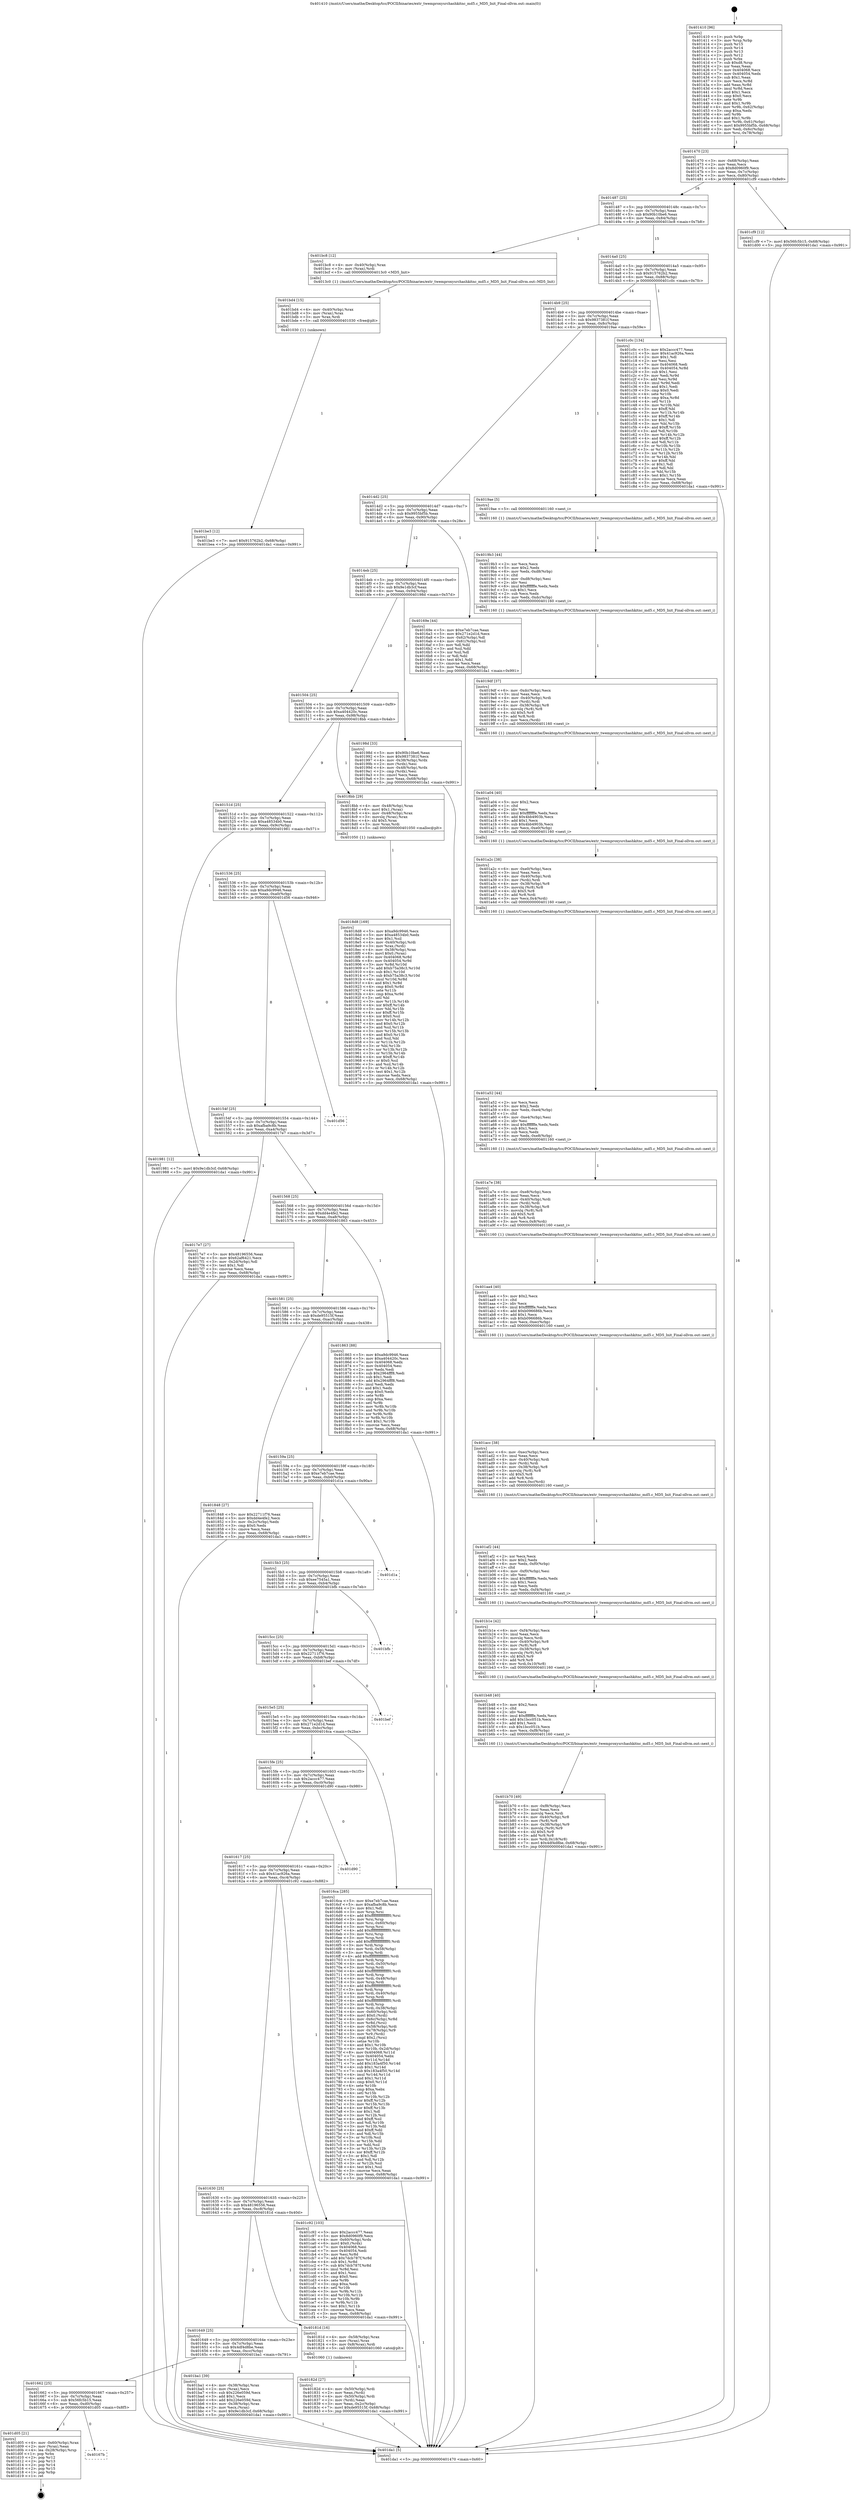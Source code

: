 digraph "0x401410" {
  label = "0x401410 (/mnt/c/Users/mathe/Desktop/tcc/POCII/binaries/extr_twemproxysrchashkitnc_md5.c_MD5_Init_Final-ollvm.out::main(0))"
  labelloc = "t"
  node[shape=record]

  Entry [label="",width=0.3,height=0.3,shape=circle,fillcolor=black,style=filled]
  "0x401470" [label="{
     0x401470 [23]\l
     | [instrs]\l
     &nbsp;&nbsp;0x401470 \<+3\>: mov -0x68(%rbp),%eax\l
     &nbsp;&nbsp;0x401473 \<+2\>: mov %eax,%ecx\l
     &nbsp;&nbsp;0x401475 \<+6\>: sub $0x8d0960f9,%ecx\l
     &nbsp;&nbsp;0x40147b \<+3\>: mov %eax,-0x7c(%rbp)\l
     &nbsp;&nbsp;0x40147e \<+3\>: mov %ecx,-0x80(%rbp)\l
     &nbsp;&nbsp;0x401481 \<+6\>: je 0000000000401cf9 \<main+0x8e9\>\l
  }"]
  "0x401cf9" [label="{
     0x401cf9 [12]\l
     | [instrs]\l
     &nbsp;&nbsp;0x401cf9 \<+7\>: movl $0x56fc5b15,-0x68(%rbp)\l
     &nbsp;&nbsp;0x401d00 \<+5\>: jmp 0000000000401da1 \<main+0x991\>\l
  }"]
  "0x401487" [label="{
     0x401487 [25]\l
     | [instrs]\l
     &nbsp;&nbsp;0x401487 \<+5\>: jmp 000000000040148c \<main+0x7c\>\l
     &nbsp;&nbsp;0x40148c \<+3\>: mov -0x7c(%rbp),%eax\l
     &nbsp;&nbsp;0x40148f \<+5\>: sub $0x90b10be6,%eax\l
     &nbsp;&nbsp;0x401494 \<+6\>: mov %eax,-0x84(%rbp)\l
     &nbsp;&nbsp;0x40149a \<+6\>: je 0000000000401bc8 \<main+0x7b8\>\l
  }"]
  Exit [label="",width=0.3,height=0.3,shape=circle,fillcolor=black,style=filled,peripheries=2]
  "0x401bc8" [label="{
     0x401bc8 [12]\l
     | [instrs]\l
     &nbsp;&nbsp;0x401bc8 \<+4\>: mov -0x40(%rbp),%rax\l
     &nbsp;&nbsp;0x401bcc \<+3\>: mov (%rax),%rdi\l
     &nbsp;&nbsp;0x401bcf \<+5\>: call 00000000004013c0 \<MD5_Init\>\l
     | [calls]\l
     &nbsp;&nbsp;0x4013c0 \{1\} (/mnt/c/Users/mathe/Desktop/tcc/POCII/binaries/extr_twemproxysrchashkitnc_md5.c_MD5_Init_Final-ollvm.out::MD5_Init)\l
  }"]
  "0x4014a0" [label="{
     0x4014a0 [25]\l
     | [instrs]\l
     &nbsp;&nbsp;0x4014a0 \<+5\>: jmp 00000000004014a5 \<main+0x95\>\l
     &nbsp;&nbsp;0x4014a5 \<+3\>: mov -0x7c(%rbp),%eax\l
     &nbsp;&nbsp;0x4014a8 \<+5\>: sub $0x915762b2,%eax\l
     &nbsp;&nbsp;0x4014ad \<+6\>: mov %eax,-0x88(%rbp)\l
     &nbsp;&nbsp;0x4014b3 \<+6\>: je 0000000000401c0c \<main+0x7fc\>\l
  }"]
  "0x40167b" [label="{
     0x40167b\l
  }", style=dashed]
  "0x401c0c" [label="{
     0x401c0c [134]\l
     | [instrs]\l
     &nbsp;&nbsp;0x401c0c \<+5\>: mov $0x2accc477,%eax\l
     &nbsp;&nbsp;0x401c11 \<+5\>: mov $0x41ac926a,%ecx\l
     &nbsp;&nbsp;0x401c16 \<+2\>: mov $0x1,%dl\l
     &nbsp;&nbsp;0x401c18 \<+2\>: xor %esi,%esi\l
     &nbsp;&nbsp;0x401c1a \<+7\>: mov 0x404068,%edi\l
     &nbsp;&nbsp;0x401c21 \<+8\>: mov 0x404054,%r8d\l
     &nbsp;&nbsp;0x401c29 \<+3\>: sub $0x1,%esi\l
     &nbsp;&nbsp;0x401c2c \<+3\>: mov %edi,%r9d\l
     &nbsp;&nbsp;0x401c2f \<+3\>: add %esi,%r9d\l
     &nbsp;&nbsp;0x401c32 \<+4\>: imul %r9d,%edi\l
     &nbsp;&nbsp;0x401c36 \<+3\>: and $0x1,%edi\l
     &nbsp;&nbsp;0x401c39 \<+3\>: cmp $0x0,%edi\l
     &nbsp;&nbsp;0x401c3c \<+4\>: sete %r10b\l
     &nbsp;&nbsp;0x401c40 \<+4\>: cmp $0xa,%r8d\l
     &nbsp;&nbsp;0x401c44 \<+4\>: setl %r11b\l
     &nbsp;&nbsp;0x401c48 \<+3\>: mov %r10b,%bl\l
     &nbsp;&nbsp;0x401c4b \<+3\>: xor $0xff,%bl\l
     &nbsp;&nbsp;0x401c4e \<+3\>: mov %r11b,%r14b\l
     &nbsp;&nbsp;0x401c51 \<+4\>: xor $0xff,%r14b\l
     &nbsp;&nbsp;0x401c55 \<+3\>: xor $0x1,%dl\l
     &nbsp;&nbsp;0x401c58 \<+3\>: mov %bl,%r15b\l
     &nbsp;&nbsp;0x401c5b \<+4\>: and $0xff,%r15b\l
     &nbsp;&nbsp;0x401c5f \<+3\>: and %dl,%r10b\l
     &nbsp;&nbsp;0x401c62 \<+3\>: mov %r14b,%r12b\l
     &nbsp;&nbsp;0x401c65 \<+4\>: and $0xff,%r12b\l
     &nbsp;&nbsp;0x401c69 \<+3\>: and %dl,%r11b\l
     &nbsp;&nbsp;0x401c6c \<+3\>: or %r10b,%r15b\l
     &nbsp;&nbsp;0x401c6f \<+3\>: or %r11b,%r12b\l
     &nbsp;&nbsp;0x401c72 \<+3\>: xor %r12b,%r15b\l
     &nbsp;&nbsp;0x401c75 \<+3\>: or %r14b,%bl\l
     &nbsp;&nbsp;0x401c78 \<+3\>: xor $0xff,%bl\l
     &nbsp;&nbsp;0x401c7b \<+3\>: or $0x1,%dl\l
     &nbsp;&nbsp;0x401c7e \<+2\>: and %dl,%bl\l
     &nbsp;&nbsp;0x401c80 \<+3\>: or %bl,%r15b\l
     &nbsp;&nbsp;0x401c83 \<+4\>: test $0x1,%r15b\l
     &nbsp;&nbsp;0x401c87 \<+3\>: cmovne %ecx,%eax\l
     &nbsp;&nbsp;0x401c8a \<+3\>: mov %eax,-0x68(%rbp)\l
     &nbsp;&nbsp;0x401c8d \<+5\>: jmp 0000000000401da1 \<main+0x991\>\l
  }"]
  "0x4014b9" [label="{
     0x4014b9 [25]\l
     | [instrs]\l
     &nbsp;&nbsp;0x4014b9 \<+5\>: jmp 00000000004014be \<main+0xae\>\l
     &nbsp;&nbsp;0x4014be \<+3\>: mov -0x7c(%rbp),%eax\l
     &nbsp;&nbsp;0x4014c1 \<+5\>: sub $0x9837381f,%eax\l
     &nbsp;&nbsp;0x4014c6 \<+6\>: mov %eax,-0x8c(%rbp)\l
     &nbsp;&nbsp;0x4014cc \<+6\>: je 00000000004019ae \<main+0x59e\>\l
  }"]
  "0x401d05" [label="{
     0x401d05 [21]\l
     | [instrs]\l
     &nbsp;&nbsp;0x401d05 \<+4\>: mov -0x60(%rbp),%rax\l
     &nbsp;&nbsp;0x401d09 \<+2\>: mov (%rax),%eax\l
     &nbsp;&nbsp;0x401d0b \<+4\>: lea -0x28(%rbp),%rsp\l
     &nbsp;&nbsp;0x401d0f \<+1\>: pop %rbx\l
     &nbsp;&nbsp;0x401d10 \<+2\>: pop %r12\l
     &nbsp;&nbsp;0x401d12 \<+2\>: pop %r13\l
     &nbsp;&nbsp;0x401d14 \<+2\>: pop %r14\l
     &nbsp;&nbsp;0x401d16 \<+2\>: pop %r15\l
     &nbsp;&nbsp;0x401d18 \<+1\>: pop %rbp\l
     &nbsp;&nbsp;0x401d19 \<+1\>: ret\l
  }"]
  "0x4019ae" [label="{
     0x4019ae [5]\l
     | [instrs]\l
     &nbsp;&nbsp;0x4019ae \<+5\>: call 0000000000401160 \<next_i\>\l
     | [calls]\l
     &nbsp;&nbsp;0x401160 \{1\} (/mnt/c/Users/mathe/Desktop/tcc/POCII/binaries/extr_twemproxysrchashkitnc_md5.c_MD5_Init_Final-ollvm.out::next_i)\l
  }"]
  "0x4014d2" [label="{
     0x4014d2 [25]\l
     | [instrs]\l
     &nbsp;&nbsp;0x4014d2 \<+5\>: jmp 00000000004014d7 \<main+0xc7\>\l
     &nbsp;&nbsp;0x4014d7 \<+3\>: mov -0x7c(%rbp),%eax\l
     &nbsp;&nbsp;0x4014da \<+5\>: sub $0x9955bf5b,%eax\l
     &nbsp;&nbsp;0x4014df \<+6\>: mov %eax,-0x90(%rbp)\l
     &nbsp;&nbsp;0x4014e5 \<+6\>: je 000000000040169e \<main+0x28e\>\l
  }"]
  "0x401be3" [label="{
     0x401be3 [12]\l
     | [instrs]\l
     &nbsp;&nbsp;0x401be3 \<+7\>: movl $0x915762b2,-0x68(%rbp)\l
     &nbsp;&nbsp;0x401bea \<+5\>: jmp 0000000000401da1 \<main+0x991\>\l
  }"]
  "0x40169e" [label="{
     0x40169e [44]\l
     | [instrs]\l
     &nbsp;&nbsp;0x40169e \<+5\>: mov $0xe7eb7cae,%eax\l
     &nbsp;&nbsp;0x4016a3 \<+5\>: mov $0x271e2d1d,%ecx\l
     &nbsp;&nbsp;0x4016a8 \<+3\>: mov -0x62(%rbp),%dl\l
     &nbsp;&nbsp;0x4016ab \<+4\>: mov -0x61(%rbp),%sil\l
     &nbsp;&nbsp;0x4016af \<+3\>: mov %dl,%dil\l
     &nbsp;&nbsp;0x4016b2 \<+3\>: and %sil,%dil\l
     &nbsp;&nbsp;0x4016b5 \<+3\>: xor %sil,%dl\l
     &nbsp;&nbsp;0x4016b8 \<+3\>: or %dl,%dil\l
     &nbsp;&nbsp;0x4016bb \<+4\>: test $0x1,%dil\l
     &nbsp;&nbsp;0x4016bf \<+3\>: cmovne %ecx,%eax\l
     &nbsp;&nbsp;0x4016c2 \<+3\>: mov %eax,-0x68(%rbp)\l
     &nbsp;&nbsp;0x4016c5 \<+5\>: jmp 0000000000401da1 \<main+0x991\>\l
  }"]
  "0x4014eb" [label="{
     0x4014eb [25]\l
     | [instrs]\l
     &nbsp;&nbsp;0x4014eb \<+5\>: jmp 00000000004014f0 \<main+0xe0\>\l
     &nbsp;&nbsp;0x4014f0 \<+3\>: mov -0x7c(%rbp),%eax\l
     &nbsp;&nbsp;0x4014f3 \<+5\>: sub $0x9e1db3cf,%eax\l
     &nbsp;&nbsp;0x4014f8 \<+6\>: mov %eax,-0x94(%rbp)\l
     &nbsp;&nbsp;0x4014fe \<+6\>: je 000000000040198d \<main+0x57d\>\l
  }"]
  "0x401da1" [label="{
     0x401da1 [5]\l
     | [instrs]\l
     &nbsp;&nbsp;0x401da1 \<+5\>: jmp 0000000000401470 \<main+0x60\>\l
  }"]
  "0x401410" [label="{
     0x401410 [96]\l
     | [instrs]\l
     &nbsp;&nbsp;0x401410 \<+1\>: push %rbp\l
     &nbsp;&nbsp;0x401411 \<+3\>: mov %rsp,%rbp\l
     &nbsp;&nbsp;0x401414 \<+2\>: push %r15\l
     &nbsp;&nbsp;0x401416 \<+2\>: push %r14\l
     &nbsp;&nbsp;0x401418 \<+2\>: push %r13\l
     &nbsp;&nbsp;0x40141a \<+2\>: push %r12\l
     &nbsp;&nbsp;0x40141c \<+1\>: push %rbx\l
     &nbsp;&nbsp;0x40141d \<+7\>: sub $0xd8,%rsp\l
     &nbsp;&nbsp;0x401424 \<+2\>: xor %eax,%eax\l
     &nbsp;&nbsp;0x401426 \<+7\>: mov 0x404068,%ecx\l
     &nbsp;&nbsp;0x40142d \<+7\>: mov 0x404054,%edx\l
     &nbsp;&nbsp;0x401434 \<+3\>: sub $0x1,%eax\l
     &nbsp;&nbsp;0x401437 \<+3\>: mov %ecx,%r8d\l
     &nbsp;&nbsp;0x40143a \<+3\>: add %eax,%r8d\l
     &nbsp;&nbsp;0x40143d \<+4\>: imul %r8d,%ecx\l
     &nbsp;&nbsp;0x401441 \<+3\>: and $0x1,%ecx\l
     &nbsp;&nbsp;0x401444 \<+3\>: cmp $0x0,%ecx\l
     &nbsp;&nbsp;0x401447 \<+4\>: sete %r9b\l
     &nbsp;&nbsp;0x40144b \<+4\>: and $0x1,%r9b\l
     &nbsp;&nbsp;0x40144f \<+4\>: mov %r9b,-0x62(%rbp)\l
     &nbsp;&nbsp;0x401453 \<+3\>: cmp $0xa,%edx\l
     &nbsp;&nbsp;0x401456 \<+4\>: setl %r9b\l
     &nbsp;&nbsp;0x40145a \<+4\>: and $0x1,%r9b\l
     &nbsp;&nbsp;0x40145e \<+4\>: mov %r9b,-0x61(%rbp)\l
     &nbsp;&nbsp;0x401462 \<+7\>: movl $0x9955bf5b,-0x68(%rbp)\l
     &nbsp;&nbsp;0x401469 \<+3\>: mov %edi,-0x6c(%rbp)\l
     &nbsp;&nbsp;0x40146c \<+4\>: mov %rsi,-0x78(%rbp)\l
  }"]
  "0x401bd4" [label="{
     0x401bd4 [15]\l
     | [instrs]\l
     &nbsp;&nbsp;0x401bd4 \<+4\>: mov -0x40(%rbp),%rax\l
     &nbsp;&nbsp;0x401bd8 \<+3\>: mov (%rax),%rax\l
     &nbsp;&nbsp;0x401bdb \<+3\>: mov %rax,%rdi\l
     &nbsp;&nbsp;0x401bde \<+5\>: call 0000000000401030 \<free@plt\>\l
     | [calls]\l
     &nbsp;&nbsp;0x401030 \{1\} (unknown)\l
  }"]
  "0x40198d" [label="{
     0x40198d [33]\l
     | [instrs]\l
     &nbsp;&nbsp;0x40198d \<+5\>: mov $0x90b10be6,%eax\l
     &nbsp;&nbsp;0x401992 \<+5\>: mov $0x9837381f,%ecx\l
     &nbsp;&nbsp;0x401997 \<+4\>: mov -0x38(%rbp),%rdx\l
     &nbsp;&nbsp;0x40199b \<+2\>: mov (%rdx),%esi\l
     &nbsp;&nbsp;0x40199d \<+4\>: mov -0x48(%rbp),%rdx\l
     &nbsp;&nbsp;0x4019a1 \<+2\>: cmp (%rdx),%esi\l
     &nbsp;&nbsp;0x4019a3 \<+3\>: cmovl %ecx,%eax\l
     &nbsp;&nbsp;0x4019a6 \<+3\>: mov %eax,-0x68(%rbp)\l
     &nbsp;&nbsp;0x4019a9 \<+5\>: jmp 0000000000401da1 \<main+0x991\>\l
  }"]
  "0x401504" [label="{
     0x401504 [25]\l
     | [instrs]\l
     &nbsp;&nbsp;0x401504 \<+5\>: jmp 0000000000401509 \<main+0xf9\>\l
     &nbsp;&nbsp;0x401509 \<+3\>: mov -0x7c(%rbp),%eax\l
     &nbsp;&nbsp;0x40150c \<+5\>: sub $0xa404420c,%eax\l
     &nbsp;&nbsp;0x401511 \<+6\>: mov %eax,-0x98(%rbp)\l
     &nbsp;&nbsp;0x401517 \<+6\>: je 00000000004018bb \<main+0x4ab\>\l
  }"]
  "0x401662" [label="{
     0x401662 [25]\l
     | [instrs]\l
     &nbsp;&nbsp;0x401662 \<+5\>: jmp 0000000000401667 \<main+0x257\>\l
     &nbsp;&nbsp;0x401667 \<+3\>: mov -0x7c(%rbp),%eax\l
     &nbsp;&nbsp;0x40166a \<+5\>: sub $0x56fc5b15,%eax\l
     &nbsp;&nbsp;0x40166f \<+6\>: mov %eax,-0xd0(%rbp)\l
     &nbsp;&nbsp;0x401675 \<+6\>: je 0000000000401d05 \<main+0x8f5\>\l
  }"]
  "0x4018bb" [label="{
     0x4018bb [29]\l
     | [instrs]\l
     &nbsp;&nbsp;0x4018bb \<+4\>: mov -0x48(%rbp),%rax\l
     &nbsp;&nbsp;0x4018bf \<+6\>: movl $0x1,(%rax)\l
     &nbsp;&nbsp;0x4018c5 \<+4\>: mov -0x48(%rbp),%rax\l
     &nbsp;&nbsp;0x4018c9 \<+3\>: movslq (%rax),%rax\l
     &nbsp;&nbsp;0x4018cc \<+4\>: shl $0x5,%rax\l
     &nbsp;&nbsp;0x4018d0 \<+3\>: mov %rax,%rdi\l
     &nbsp;&nbsp;0x4018d3 \<+5\>: call 0000000000401050 \<malloc@plt\>\l
     | [calls]\l
     &nbsp;&nbsp;0x401050 \{1\} (unknown)\l
  }"]
  "0x40151d" [label="{
     0x40151d [25]\l
     | [instrs]\l
     &nbsp;&nbsp;0x40151d \<+5\>: jmp 0000000000401522 \<main+0x112\>\l
     &nbsp;&nbsp;0x401522 \<+3\>: mov -0x7c(%rbp),%eax\l
     &nbsp;&nbsp;0x401525 \<+5\>: sub $0xa48534b0,%eax\l
     &nbsp;&nbsp;0x40152a \<+6\>: mov %eax,-0x9c(%rbp)\l
     &nbsp;&nbsp;0x401530 \<+6\>: je 0000000000401981 \<main+0x571\>\l
  }"]
  "0x401ba1" [label="{
     0x401ba1 [39]\l
     | [instrs]\l
     &nbsp;&nbsp;0x401ba1 \<+4\>: mov -0x38(%rbp),%rax\l
     &nbsp;&nbsp;0x401ba5 \<+2\>: mov (%rax),%ecx\l
     &nbsp;&nbsp;0x401ba7 \<+6\>: sub $0x226e059d,%ecx\l
     &nbsp;&nbsp;0x401bad \<+3\>: add $0x1,%ecx\l
     &nbsp;&nbsp;0x401bb0 \<+6\>: add $0x226e059d,%ecx\l
     &nbsp;&nbsp;0x401bb6 \<+4\>: mov -0x38(%rbp),%rax\l
     &nbsp;&nbsp;0x401bba \<+2\>: mov %ecx,(%rax)\l
     &nbsp;&nbsp;0x401bbc \<+7\>: movl $0x9e1db3cf,-0x68(%rbp)\l
     &nbsp;&nbsp;0x401bc3 \<+5\>: jmp 0000000000401da1 \<main+0x991\>\l
  }"]
  "0x401981" [label="{
     0x401981 [12]\l
     | [instrs]\l
     &nbsp;&nbsp;0x401981 \<+7\>: movl $0x9e1db3cf,-0x68(%rbp)\l
     &nbsp;&nbsp;0x401988 \<+5\>: jmp 0000000000401da1 \<main+0x991\>\l
  }"]
  "0x401536" [label="{
     0x401536 [25]\l
     | [instrs]\l
     &nbsp;&nbsp;0x401536 \<+5\>: jmp 000000000040153b \<main+0x12b\>\l
     &nbsp;&nbsp;0x40153b \<+3\>: mov -0x7c(%rbp),%eax\l
     &nbsp;&nbsp;0x40153e \<+5\>: sub $0xa9dc9946,%eax\l
     &nbsp;&nbsp;0x401543 \<+6\>: mov %eax,-0xa0(%rbp)\l
     &nbsp;&nbsp;0x401549 \<+6\>: je 0000000000401d56 \<main+0x946\>\l
  }"]
  "0x401b70" [label="{
     0x401b70 [49]\l
     | [instrs]\l
     &nbsp;&nbsp;0x401b70 \<+6\>: mov -0xf8(%rbp),%ecx\l
     &nbsp;&nbsp;0x401b76 \<+3\>: imul %eax,%ecx\l
     &nbsp;&nbsp;0x401b79 \<+3\>: movslq %ecx,%rdi\l
     &nbsp;&nbsp;0x401b7c \<+4\>: mov -0x40(%rbp),%r8\l
     &nbsp;&nbsp;0x401b80 \<+3\>: mov (%r8),%r8\l
     &nbsp;&nbsp;0x401b83 \<+4\>: mov -0x38(%rbp),%r9\l
     &nbsp;&nbsp;0x401b87 \<+3\>: movslq (%r9),%r9\l
     &nbsp;&nbsp;0x401b8a \<+4\>: shl $0x5,%r9\l
     &nbsp;&nbsp;0x401b8e \<+3\>: add %r9,%r8\l
     &nbsp;&nbsp;0x401b91 \<+4\>: mov %rdi,0x18(%r8)\l
     &nbsp;&nbsp;0x401b95 \<+7\>: movl $0x4df4d8be,-0x68(%rbp)\l
     &nbsp;&nbsp;0x401b9c \<+5\>: jmp 0000000000401da1 \<main+0x991\>\l
  }"]
  "0x401d56" [label="{
     0x401d56\l
  }", style=dashed]
  "0x40154f" [label="{
     0x40154f [25]\l
     | [instrs]\l
     &nbsp;&nbsp;0x40154f \<+5\>: jmp 0000000000401554 \<main+0x144\>\l
     &nbsp;&nbsp;0x401554 \<+3\>: mov -0x7c(%rbp),%eax\l
     &nbsp;&nbsp;0x401557 \<+5\>: sub $0xafba9c8b,%eax\l
     &nbsp;&nbsp;0x40155c \<+6\>: mov %eax,-0xa4(%rbp)\l
     &nbsp;&nbsp;0x401562 \<+6\>: je 00000000004017e7 \<main+0x3d7\>\l
  }"]
  "0x401b48" [label="{
     0x401b48 [40]\l
     | [instrs]\l
     &nbsp;&nbsp;0x401b48 \<+5\>: mov $0x2,%ecx\l
     &nbsp;&nbsp;0x401b4d \<+1\>: cltd\l
     &nbsp;&nbsp;0x401b4e \<+2\>: idiv %ecx\l
     &nbsp;&nbsp;0x401b50 \<+6\>: imul $0xfffffffe,%edx,%ecx\l
     &nbsp;&nbsp;0x401b56 \<+6\>: add $0x1bcc051b,%ecx\l
     &nbsp;&nbsp;0x401b5c \<+3\>: add $0x1,%ecx\l
     &nbsp;&nbsp;0x401b5f \<+6\>: sub $0x1bcc051b,%ecx\l
     &nbsp;&nbsp;0x401b65 \<+6\>: mov %ecx,-0xf8(%rbp)\l
     &nbsp;&nbsp;0x401b6b \<+5\>: call 0000000000401160 \<next_i\>\l
     | [calls]\l
     &nbsp;&nbsp;0x401160 \{1\} (/mnt/c/Users/mathe/Desktop/tcc/POCII/binaries/extr_twemproxysrchashkitnc_md5.c_MD5_Init_Final-ollvm.out::next_i)\l
  }"]
  "0x4017e7" [label="{
     0x4017e7 [27]\l
     | [instrs]\l
     &nbsp;&nbsp;0x4017e7 \<+5\>: mov $0x48196556,%eax\l
     &nbsp;&nbsp;0x4017ec \<+5\>: mov $0x62af6421,%ecx\l
     &nbsp;&nbsp;0x4017f1 \<+3\>: mov -0x2d(%rbp),%dl\l
     &nbsp;&nbsp;0x4017f4 \<+3\>: test $0x1,%dl\l
     &nbsp;&nbsp;0x4017f7 \<+3\>: cmovne %ecx,%eax\l
     &nbsp;&nbsp;0x4017fa \<+3\>: mov %eax,-0x68(%rbp)\l
     &nbsp;&nbsp;0x4017fd \<+5\>: jmp 0000000000401da1 \<main+0x991\>\l
  }"]
  "0x401568" [label="{
     0x401568 [25]\l
     | [instrs]\l
     &nbsp;&nbsp;0x401568 \<+5\>: jmp 000000000040156d \<main+0x15d\>\l
     &nbsp;&nbsp;0x40156d \<+3\>: mov -0x7c(%rbp),%eax\l
     &nbsp;&nbsp;0x401570 \<+5\>: sub $0xdd4e4fe2,%eax\l
     &nbsp;&nbsp;0x401575 \<+6\>: mov %eax,-0xa8(%rbp)\l
     &nbsp;&nbsp;0x40157b \<+6\>: je 0000000000401863 \<main+0x453\>\l
  }"]
  "0x401b1e" [label="{
     0x401b1e [42]\l
     | [instrs]\l
     &nbsp;&nbsp;0x401b1e \<+6\>: mov -0xf4(%rbp),%ecx\l
     &nbsp;&nbsp;0x401b24 \<+3\>: imul %eax,%ecx\l
     &nbsp;&nbsp;0x401b27 \<+3\>: movslq %ecx,%rdi\l
     &nbsp;&nbsp;0x401b2a \<+4\>: mov -0x40(%rbp),%r8\l
     &nbsp;&nbsp;0x401b2e \<+3\>: mov (%r8),%r8\l
     &nbsp;&nbsp;0x401b31 \<+4\>: mov -0x38(%rbp),%r9\l
     &nbsp;&nbsp;0x401b35 \<+3\>: movslq (%r9),%r9\l
     &nbsp;&nbsp;0x401b38 \<+4\>: shl $0x5,%r9\l
     &nbsp;&nbsp;0x401b3c \<+3\>: add %r9,%r8\l
     &nbsp;&nbsp;0x401b3f \<+4\>: mov %rdi,0x10(%r8)\l
     &nbsp;&nbsp;0x401b43 \<+5\>: call 0000000000401160 \<next_i\>\l
     | [calls]\l
     &nbsp;&nbsp;0x401160 \{1\} (/mnt/c/Users/mathe/Desktop/tcc/POCII/binaries/extr_twemproxysrchashkitnc_md5.c_MD5_Init_Final-ollvm.out::next_i)\l
  }"]
  "0x401863" [label="{
     0x401863 [88]\l
     | [instrs]\l
     &nbsp;&nbsp;0x401863 \<+5\>: mov $0xa9dc9946,%eax\l
     &nbsp;&nbsp;0x401868 \<+5\>: mov $0xa404420c,%ecx\l
     &nbsp;&nbsp;0x40186d \<+7\>: mov 0x404068,%edx\l
     &nbsp;&nbsp;0x401874 \<+7\>: mov 0x404054,%esi\l
     &nbsp;&nbsp;0x40187b \<+2\>: mov %edx,%edi\l
     &nbsp;&nbsp;0x40187d \<+6\>: sub $0x2964fff8,%edi\l
     &nbsp;&nbsp;0x401883 \<+3\>: sub $0x1,%edi\l
     &nbsp;&nbsp;0x401886 \<+6\>: add $0x2964fff8,%edi\l
     &nbsp;&nbsp;0x40188c \<+3\>: imul %edi,%edx\l
     &nbsp;&nbsp;0x40188f \<+3\>: and $0x1,%edx\l
     &nbsp;&nbsp;0x401892 \<+3\>: cmp $0x0,%edx\l
     &nbsp;&nbsp;0x401895 \<+4\>: sete %r8b\l
     &nbsp;&nbsp;0x401899 \<+3\>: cmp $0xa,%esi\l
     &nbsp;&nbsp;0x40189c \<+4\>: setl %r9b\l
     &nbsp;&nbsp;0x4018a0 \<+3\>: mov %r8b,%r10b\l
     &nbsp;&nbsp;0x4018a3 \<+3\>: and %r9b,%r10b\l
     &nbsp;&nbsp;0x4018a6 \<+3\>: xor %r9b,%r8b\l
     &nbsp;&nbsp;0x4018a9 \<+3\>: or %r8b,%r10b\l
     &nbsp;&nbsp;0x4018ac \<+4\>: test $0x1,%r10b\l
     &nbsp;&nbsp;0x4018b0 \<+3\>: cmovne %ecx,%eax\l
     &nbsp;&nbsp;0x4018b3 \<+3\>: mov %eax,-0x68(%rbp)\l
     &nbsp;&nbsp;0x4018b6 \<+5\>: jmp 0000000000401da1 \<main+0x991\>\l
  }"]
  "0x401581" [label="{
     0x401581 [25]\l
     | [instrs]\l
     &nbsp;&nbsp;0x401581 \<+5\>: jmp 0000000000401586 \<main+0x176\>\l
     &nbsp;&nbsp;0x401586 \<+3\>: mov -0x7c(%rbp),%eax\l
     &nbsp;&nbsp;0x401589 \<+5\>: sub $0xde95515f,%eax\l
     &nbsp;&nbsp;0x40158e \<+6\>: mov %eax,-0xac(%rbp)\l
     &nbsp;&nbsp;0x401594 \<+6\>: je 0000000000401848 \<main+0x438\>\l
  }"]
  "0x401af2" [label="{
     0x401af2 [44]\l
     | [instrs]\l
     &nbsp;&nbsp;0x401af2 \<+2\>: xor %ecx,%ecx\l
     &nbsp;&nbsp;0x401af4 \<+5\>: mov $0x2,%edx\l
     &nbsp;&nbsp;0x401af9 \<+6\>: mov %edx,-0xf0(%rbp)\l
     &nbsp;&nbsp;0x401aff \<+1\>: cltd\l
     &nbsp;&nbsp;0x401b00 \<+6\>: mov -0xf0(%rbp),%esi\l
     &nbsp;&nbsp;0x401b06 \<+2\>: idiv %esi\l
     &nbsp;&nbsp;0x401b08 \<+6\>: imul $0xfffffffe,%edx,%edx\l
     &nbsp;&nbsp;0x401b0e \<+3\>: sub $0x1,%ecx\l
     &nbsp;&nbsp;0x401b11 \<+2\>: sub %ecx,%edx\l
     &nbsp;&nbsp;0x401b13 \<+6\>: mov %edx,-0xf4(%rbp)\l
     &nbsp;&nbsp;0x401b19 \<+5\>: call 0000000000401160 \<next_i\>\l
     | [calls]\l
     &nbsp;&nbsp;0x401160 \{1\} (/mnt/c/Users/mathe/Desktop/tcc/POCII/binaries/extr_twemproxysrchashkitnc_md5.c_MD5_Init_Final-ollvm.out::next_i)\l
  }"]
  "0x401848" [label="{
     0x401848 [27]\l
     | [instrs]\l
     &nbsp;&nbsp;0x401848 \<+5\>: mov $0x22711f76,%eax\l
     &nbsp;&nbsp;0x40184d \<+5\>: mov $0xdd4e4fe2,%ecx\l
     &nbsp;&nbsp;0x401852 \<+3\>: mov -0x2c(%rbp),%edx\l
     &nbsp;&nbsp;0x401855 \<+3\>: cmp $0x0,%edx\l
     &nbsp;&nbsp;0x401858 \<+3\>: cmove %ecx,%eax\l
     &nbsp;&nbsp;0x40185b \<+3\>: mov %eax,-0x68(%rbp)\l
     &nbsp;&nbsp;0x40185e \<+5\>: jmp 0000000000401da1 \<main+0x991\>\l
  }"]
  "0x40159a" [label="{
     0x40159a [25]\l
     | [instrs]\l
     &nbsp;&nbsp;0x40159a \<+5\>: jmp 000000000040159f \<main+0x18f\>\l
     &nbsp;&nbsp;0x40159f \<+3\>: mov -0x7c(%rbp),%eax\l
     &nbsp;&nbsp;0x4015a2 \<+5\>: sub $0xe7eb7cae,%eax\l
     &nbsp;&nbsp;0x4015a7 \<+6\>: mov %eax,-0xb0(%rbp)\l
     &nbsp;&nbsp;0x4015ad \<+6\>: je 0000000000401d1a \<main+0x90a\>\l
  }"]
  "0x401acc" [label="{
     0x401acc [38]\l
     | [instrs]\l
     &nbsp;&nbsp;0x401acc \<+6\>: mov -0xec(%rbp),%ecx\l
     &nbsp;&nbsp;0x401ad2 \<+3\>: imul %eax,%ecx\l
     &nbsp;&nbsp;0x401ad5 \<+4\>: mov -0x40(%rbp),%rdi\l
     &nbsp;&nbsp;0x401ad9 \<+3\>: mov (%rdi),%rdi\l
     &nbsp;&nbsp;0x401adc \<+4\>: mov -0x38(%rbp),%r8\l
     &nbsp;&nbsp;0x401ae0 \<+3\>: movslq (%r8),%r8\l
     &nbsp;&nbsp;0x401ae3 \<+4\>: shl $0x5,%r8\l
     &nbsp;&nbsp;0x401ae7 \<+3\>: add %r8,%rdi\l
     &nbsp;&nbsp;0x401aea \<+3\>: mov %ecx,0xc(%rdi)\l
     &nbsp;&nbsp;0x401aed \<+5\>: call 0000000000401160 \<next_i\>\l
     | [calls]\l
     &nbsp;&nbsp;0x401160 \{1\} (/mnt/c/Users/mathe/Desktop/tcc/POCII/binaries/extr_twemproxysrchashkitnc_md5.c_MD5_Init_Final-ollvm.out::next_i)\l
  }"]
  "0x401d1a" [label="{
     0x401d1a\l
  }", style=dashed]
  "0x4015b3" [label="{
     0x4015b3 [25]\l
     | [instrs]\l
     &nbsp;&nbsp;0x4015b3 \<+5\>: jmp 00000000004015b8 \<main+0x1a8\>\l
     &nbsp;&nbsp;0x4015b8 \<+3\>: mov -0x7c(%rbp),%eax\l
     &nbsp;&nbsp;0x4015bb \<+5\>: sub $0xee7545a1,%eax\l
     &nbsp;&nbsp;0x4015c0 \<+6\>: mov %eax,-0xb4(%rbp)\l
     &nbsp;&nbsp;0x4015c6 \<+6\>: je 0000000000401bfb \<main+0x7eb\>\l
  }"]
  "0x401aa4" [label="{
     0x401aa4 [40]\l
     | [instrs]\l
     &nbsp;&nbsp;0x401aa4 \<+5\>: mov $0x2,%ecx\l
     &nbsp;&nbsp;0x401aa9 \<+1\>: cltd\l
     &nbsp;&nbsp;0x401aaa \<+2\>: idiv %ecx\l
     &nbsp;&nbsp;0x401aac \<+6\>: imul $0xfffffffe,%edx,%ecx\l
     &nbsp;&nbsp;0x401ab2 \<+6\>: add $0xb096686b,%ecx\l
     &nbsp;&nbsp;0x401ab8 \<+3\>: add $0x1,%ecx\l
     &nbsp;&nbsp;0x401abb \<+6\>: sub $0xb096686b,%ecx\l
     &nbsp;&nbsp;0x401ac1 \<+6\>: mov %ecx,-0xec(%rbp)\l
     &nbsp;&nbsp;0x401ac7 \<+5\>: call 0000000000401160 \<next_i\>\l
     | [calls]\l
     &nbsp;&nbsp;0x401160 \{1\} (/mnt/c/Users/mathe/Desktop/tcc/POCII/binaries/extr_twemproxysrchashkitnc_md5.c_MD5_Init_Final-ollvm.out::next_i)\l
  }"]
  "0x401bfb" [label="{
     0x401bfb\l
  }", style=dashed]
  "0x4015cc" [label="{
     0x4015cc [25]\l
     | [instrs]\l
     &nbsp;&nbsp;0x4015cc \<+5\>: jmp 00000000004015d1 \<main+0x1c1\>\l
     &nbsp;&nbsp;0x4015d1 \<+3\>: mov -0x7c(%rbp),%eax\l
     &nbsp;&nbsp;0x4015d4 \<+5\>: sub $0x22711f76,%eax\l
     &nbsp;&nbsp;0x4015d9 \<+6\>: mov %eax,-0xb8(%rbp)\l
     &nbsp;&nbsp;0x4015df \<+6\>: je 0000000000401bef \<main+0x7df\>\l
  }"]
  "0x401a7e" [label="{
     0x401a7e [38]\l
     | [instrs]\l
     &nbsp;&nbsp;0x401a7e \<+6\>: mov -0xe8(%rbp),%ecx\l
     &nbsp;&nbsp;0x401a84 \<+3\>: imul %eax,%ecx\l
     &nbsp;&nbsp;0x401a87 \<+4\>: mov -0x40(%rbp),%rdi\l
     &nbsp;&nbsp;0x401a8b \<+3\>: mov (%rdi),%rdi\l
     &nbsp;&nbsp;0x401a8e \<+4\>: mov -0x38(%rbp),%r8\l
     &nbsp;&nbsp;0x401a92 \<+3\>: movslq (%r8),%r8\l
     &nbsp;&nbsp;0x401a95 \<+4\>: shl $0x5,%r8\l
     &nbsp;&nbsp;0x401a99 \<+3\>: add %r8,%rdi\l
     &nbsp;&nbsp;0x401a9c \<+3\>: mov %ecx,0x8(%rdi)\l
     &nbsp;&nbsp;0x401a9f \<+5\>: call 0000000000401160 \<next_i\>\l
     | [calls]\l
     &nbsp;&nbsp;0x401160 \{1\} (/mnt/c/Users/mathe/Desktop/tcc/POCII/binaries/extr_twemproxysrchashkitnc_md5.c_MD5_Init_Final-ollvm.out::next_i)\l
  }"]
  "0x401bef" [label="{
     0x401bef\l
  }", style=dashed]
  "0x4015e5" [label="{
     0x4015e5 [25]\l
     | [instrs]\l
     &nbsp;&nbsp;0x4015e5 \<+5\>: jmp 00000000004015ea \<main+0x1da\>\l
     &nbsp;&nbsp;0x4015ea \<+3\>: mov -0x7c(%rbp),%eax\l
     &nbsp;&nbsp;0x4015ed \<+5\>: sub $0x271e2d1d,%eax\l
     &nbsp;&nbsp;0x4015f2 \<+6\>: mov %eax,-0xbc(%rbp)\l
     &nbsp;&nbsp;0x4015f8 \<+6\>: je 00000000004016ca \<main+0x2ba\>\l
  }"]
  "0x401a52" [label="{
     0x401a52 [44]\l
     | [instrs]\l
     &nbsp;&nbsp;0x401a52 \<+2\>: xor %ecx,%ecx\l
     &nbsp;&nbsp;0x401a54 \<+5\>: mov $0x2,%edx\l
     &nbsp;&nbsp;0x401a59 \<+6\>: mov %edx,-0xe4(%rbp)\l
     &nbsp;&nbsp;0x401a5f \<+1\>: cltd\l
     &nbsp;&nbsp;0x401a60 \<+6\>: mov -0xe4(%rbp),%esi\l
     &nbsp;&nbsp;0x401a66 \<+2\>: idiv %esi\l
     &nbsp;&nbsp;0x401a68 \<+6\>: imul $0xfffffffe,%edx,%edx\l
     &nbsp;&nbsp;0x401a6e \<+3\>: sub $0x1,%ecx\l
     &nbsp;&nbsp;0x401a71 \<+2\>: sub %ecx,%edx\l
     &nbsp;&nbsp;0x401a73 \<+6\>: mov %edx,-0xe8(%rbp)\l
     &nbsp;&nbsp;0x401a79 \<+5\>: call 0000000000401160 \<next_i\>\l
     | [calls]\l
     &nbsp;&nbsp;0x401160 \{1\} (/mnt/c/Users/mathe/Desktop/tcc/POCII/binaries/extr_twemproxysrchashkitnc_md5.c_MD5_Init_Final-ollvm.out::next_i)\l
  }"]
  "0x4016ca" [label="{
     0x4016ca [285]\l
     | [instrs]\l
     &nbsp;&nbsp;0x4016ca \<+5\>: mov $0xe7eb7cae,%eax\l
     &nbsp;&nbsp;0x4016cf \<+5\>: mov $0xafba9c8b,%ecx\l
     &nbsp;&nbsp;0x4016d4 \<+2\>: mov $0x1,%dl\l
     &nbsp;&nbsp;0x4016d6 \<+3\>: mov %rsp,%rsi\l
     &nbsp;&nbsp;0x4016d9 \<+4\>: add $0xfffffffffffffff0,%rsi\l
     &nbsp;&nbsp;0x4016dd \<+3\>: mov %rsi,%rsp\l
     &nbsp;&nbsp;0x4016e0 \<+4\>: mov %rsi,-0x60(%rbp)\l
     &nbsp;&nbsp;0x4016e4 \<+3\>: mov %rsp,%rsi\l
     &nbsp;&nbsp;0x4016e7 \<+4\>: add $0xfffffffffffffff0,%rsi\l
     &nbsp;&nbsp;0x4016eb \<+3\>: mov %rsi,%rsp\l
     &nbsp;&nbsp;0x4016ee \<+3\>: mov %rsp,%rdi\l
     &nbsp;&nbsp;0x4016f1 \<+4\>: add $0xfffffffffffffff0,%rdi\l
     &nbsp;&nbsp;0x4016f5 \<+3\>: mov %rdi,%rsp\l
     &nbsp;&nbsp;0x4016f8 \<+4\>: mov %rdi,-0x58(%rbp)\l
     &nbsp;&nbsp;0x4016fc \<+3\>: mov %rsp,%rdi\l
     &nbsp;&nbsp;0x4016ff \<+4\>: add $0xfffffffffffffff0,%rdi\l
     &nbsp;&nbsp;0x401703 \<+3\>: mov %rdi,%rsp\l
     &nbsp;&nbsp;0x401706 \<+4\>: mov %rdi,-0x50(%rbp)\l
     &nbsp;&nbsp;0x40170a \<+3\>: mov %rsp,%rdi\l
     &nbsp;&nbsp;0x40170d \<+4\>: add $0xfffffffffffffff0,%rdi\l
     &nbsp;&nbsp;0x401711 \<+3\>: mov %rdi,%rsp\l
     &nbsp;&nbsp;0x401714 \<+4\>: mov %rdi,-0x48(%rbp)\l
     &nbsp;&nbsp;0x401718 \<+3\>: mov %rsp,%rdi\l
     &nbsp;&nbsp;0x40171b \<+4\>: add $0xfffffffffffffff0,%rdi\l
     &nbsp;&nbsp;0x40171f \<+3\>: mov %rdi,%rsp\l
     &nbsp;&nbsp;0x401722 \<+4\>: mov %rdi,-0x40(%rbp)\l
     &nbsp;&nbsp;0x401726 \<+3\>: mov %rsp,%rdi\l
     &nbsp;&nbsp;0x401729 \<+4\>: add $0xfffffffffffffff0,%rdi\l
     &nbsp;&nbsp;0x40172d \<+3\>: mov %rdi,%rsp\l
     &nbsp;&nbsp;0x401730 \<+4\>: mov %rdi,-0x38(%rbp)\l
     &nbsp;&nbsp;0x401734 \<+4\>: mov -0x60(%rbp),%rdi\l
     &nbsp;&nbsp;0x401738 \<+6\>: movl $0x0,(%rdi)\l
     &nbsp;&nbsp;0x40173e \<+4\>: mov -0x6c(%rbp),%r8d\l
     &nbsp;&nbsp;0x401742 \<+3\>: mov %r8d,(%rsi)\l
     &nbsp;&nbsp;0x401745 \<+4\>: mov -0x58(%rbp),%rdi\l
     &nbsp;&nbsp;0x401749 \<+4\>: mov -0x78(%rbp),%r9\l
     &nbsp;&nbsp;0x40174d \<+3\>: mov %r9,(%rdi)\l
     &nbsp;&nbsp;0x401750 \<+3\>: cmpl $0x2,(%rsi)\l
     &nbsp;&nbsp;0x401753 \<+4\>: setne %r10b\l
     &nbsp;&nbsp;0x401757 \<+4\>: and $0x1,%r10b\l
     &nbsp;&nbsp;0x40175b \<+4\>: mov %r10b,-0x2d(%rbp)\l
     &nbsp;&nbsp;0x40175f \<+8\>: mov 0x404068,%r11d\l
     &nbsp;&nbsp;0x401767 \<+7\>: mov 0x404054,%ebx\l
     &nbsp;&nbsp;0x40176e \<+3\>: mov %r11d,%r14d\l
     &nbsp;&nbsp;0x401771 \<+7\>: add $0x183a4f50,%r14d\l
     &nbsp;&nbsp;0x401778 \<+4\>: sub $0x1,%r14d\l
     &nbsp;&nbsp;0x40177c \<+7\>: sub $0x183a4f50,%r14d\l
     &nbsp;&nbsp;0x401783 \<+4\>: imul %r14d,%r11d\l
     &nbsp;&nbsp;0x401787 \<+4\>: and $0x1,%r11d\l
     &nbsp;&nbsp;0x40178b \<+4\>: cmp $0x0,%r11d\l
     &nbsp;&nbsp;0x40178f \<+4\>: sete %r10b\l
     &nbsp;&nbsp;0x401793 \<+3\>: cmp $0xa,%ebx\l
     &nbsp;&nbsp;0x401796 \<+4\>: setl %r15b\l
     &nbsp;&nbsp;0x40179a \<+3\>: mov %r10b,%r12b\l
     &nbsp;&nbsp;0x40179d \<+4\>: xor $0xff,%r12b\l
     &nbsp;&nbsp;0x4017a1 \<+3\>: mov %r15b,%r13b\l
     &nbsp;&nbsp;0x4017a4 \<+4\>: xor $0xff,%r13b\l
     &nbsp;&nbsp;0x4017a8 \<+3\>: xor $0x1,%dl\l
     &nbsp;&nbsp;0x4017ab \<+3\>: mov %r12b,%sil\l
     &nbsp;&nbsp;0x4017ae \<+4\>: and $0xff,%sil\l
     &nbsp;&nbsp;0x4017b2 \<+3\>: and %dl,%r10b\l
     &nbsp;&nbsp;0x4017b5 \<+3\>: mov %r13b,%dil\l
     &nbsp;&nbsp;0x4017b8 \<+4\>: and $0xff,%dil\l
     &nbsp;&nbsp;0x4017bc \<+3\>: and %dl,%r15b\l
     &nbsp;&nbsp;0x4017bf \<+3\>: or %r10b,%sil\l
     &nbsp;&nbsp;0x4017c2 \<+3\>: or %r15b,%dil\l
     &nbsp;&nbsp;0x4017c5 \<+3\>: xor %dil,%sil\l
     &nbsp;&nbsp;0x4017c8 \<+3\>: or %r13b,%r12b\l
     &nbsp;&nbsp;0x4017cb \<+4\>: xor $0xff,%r12b\l
     &nbsp;&nbsp;0x4017cf \<+3\>: or $0x1,%dl\l
     &nbsp;&nbsp;0x4017d2 \<+3\>: and %dl,%r12b\l
     &nbsp;&nbsp;0x4017d5 \<+3\>: or %r12b,%sil\l
     &nbsp;&nbsp;0x4017d8 \<+4\>: test $0x1,%sil\l
     &nbsp;&nbsp;0x4017dc \<+3\>: cmovne %ecx,%eax\l
     &nbsp;&nbsp;0x4017df \<+3\>: mov %eax,-0x68(%rbp)\l
     &nbsp;&nbsp;0x4017e2 \<+5\>: jmp 0000000000401da1 \<main+0x991\>\l
  }"]
  "0x4015fe" [label="{
     0x4015fe [25]\l
     | [instrs]\l
     &nbsp;&nbsp;0x4015fe \<+5\>: jmp 0000000000401603 \<main+0x1f3\>\l
     &nbsp;&nbsp;0x401603 \<+3\>: mov -0x7c(%rbp),%eax\l
     &nbsp;&nbsp;0x401606 \<+5\>: sub $0x2accc477,%eax\l
     &nbsp;&nbsp;0x40160b \<+6\>: mov %eax,-0xc0(%rbp)\l
     &nbsp;&nbsp;0x401611 \<+6\>: je 0000000000401d90 \<main+0x980\>\l
  }"]
  "0x401a2c" [label="{
     0x401a2c [38]\l
     | [instrs]\l
     &nbsp;&nbsp;0x401a2c \<+6\>: mov -0xe0(%rbp),%ecx\l
     &nbsp;&nbsp;0x401a32 \<+3\>: imul %eax,%ecx\l
     &nbsp;&nbsp;0x401a35 \<+4\>: mov -0x40(%rbp),%rdi\l
     &nbsp;&nbsp;0x401a39 \<+3\>: mov (%rdi),%rdi\l
     &nbsp;&nbsp;0x401a3c \<+4\>: mov -0x38(%rbp),%r8\l
     &nbsp;&nbsp;0x401a40 \<+3\>: movslq (%r8),%r8\l
     &nbsp;&nbsp;0x401a43 \<+4\>: shl $0x5,%r8\l
     &nbsp;&nbsp;0x401a47 \<+3\>: add %r8,%rdi\l
     &nbsp;&nbsp;0x401a4a \<+3\>: mov %ecx,0x4(%rdi)\l
     &nbsp;&nbsp;0x401a4d \<+5\>: call 0000000000401160 \<next_i\>\l
     | [calls]\l
     &nbsp;&nbsp;0x401160 \{1\} (/mnt/c/Users/mathe/Desktop/tcc/POCII/binaries/extr_twemproxysrchashkitnc_md5.c_MD5_Init_Final-ollvm.out::next_i)\l
  }"]
  "0x401a04" [label="{
     0x401a04 [40]\l
     | [instrs]\l
     &nbsp;&nbsp;0x401a04 \<+5\>: mov $0x2,%ecx\l
     &nbsp;&nbsp;0x401a09 \<+1\>: cltd\l
     &nbsp;&nbsp;0x401a0a \<+2\>: idiv %ecx\l
     &nbsp;&nbsp;0x401a0c \<+6\>: imul $0xfffffffe,%edx,%ecx\l
     &nbsp;&nbsp;0x401a12 \<+6\>: add $0x4bb4903b,%ecx\l
     &nbsp;&nbsp;0x401a18 \<+3\>: add $0x1,%ecx\l
     &nbsp;&nbsp;0x401a1b \<+6\>: sub $0x4bb4903b,%ecx\l
     &nbsp;&nbsp;0x401a21 \<+6\>: mov %ecx,-0xe0(%rbp)\l
     &nbsp;&nbsp;0x401a27 \<+5\>: call 0000000000401160 \<next_i\>\l
     | [calls]\l
     &nbsp;&nbsp;0x401160 \{1\} (/mnt/c/Users/mathe/Desktop/tcc/POCII/binaries/extr_twemproxysrchashkitnc_md5.c_MD5_Init_Final-ollvm.out::next_i)\l
  }"]
  "0x401d90" [label="{
     0x401d90\l
  }", style=dashed]
  "0x401617" [label="{
     0x401617 [25]\l
     | [instrs]\l
     &nbsp;&nbsp;0x401617 \<+5\>: jmp 000000000040161c \<main+0x20c\>\l
     &nbsp;&nbsp;0x40161c \<+3\>: mov -0x7c(%rbp),%eax\l
     &nbsp;&nbsp;0x40161f \<+5\>: sub $0x41ac926a,%eax\l
     &nbsp;&nbsp;0x401624 \<+6\>: mov %eax,-0xc4(%rbp)\l
     &nbsp;&nbsp;0x40162a \<+6\>: je 0000000000401c92 \<main+0x882\>\l
  }"]
  "0x4019df" [label="{
     0x4019df [37]\l
     | [instrs]\l
     &nbsp;&nbsp;0x4019df \<+6\>: mov -0xdc(%rbp),%ecx\l
     &nbsp;&nbsp;0x4019e5 \<+3\>: imul %eax,%ecx\l
     &nbsp;&nbsp;0x4019e8 \<+4\>: mov -0x40(%rbp),%rdi\l
     &nbsp;&nbsp;0x4019ec \<+3\>: mov (%rdi),%rdi\l
     &nbsp;&nbsp;0x4019ef \<+4\>: mov -0x38(%rbp),%r8\l
     &nbsp;&nbsp;0x4019f3 \<+3\>: movslq (%r8),%r8\l
     &nbsp;&nbsp;0x4019f6 \<+4\>: shl $0x5,%r8\l
     &nbsp;&nbsp;0x4019fa \<+3\>: add %r8,%rdi\l
     &nbsp;&nbsp;0x4019fd \<+2\>: mov %ecx,(%rdi)\l
     &nbsp;&nbsp;0x4019ff \<+5\>: call 0000000000401160 \<next_i\>\l
     | [calls]\l
     &nbsp;&nbsp;0x401160 \{1\} (/mnt/c/Users/mathe/Desktop/tcc/POCII/binaries/extr_twemproxysrchashkitnc_md5.c_MD5_Init_Final-ollvm.out::next_i)\l
  }"]
  "0x401c92" [label="{
     0x401c92 [103]\l
     | [instrs]\l
     &nbsp;&nbsp;0x401c92 \<+5\>: mov $0x2accc477,%eax\l
     &nbsp;&nbsp;0x401c97 \<+5\>: mov $0x8d0960f9,%ecx\l
     &nbsp;&nbsp;0x401c9c \<+4\>: mov -0x60(%rbp),%rdx\l
     &nbsp;&nbsp;0x401ca0 \<+6\>: movl $0x0,(%rdx)\l
     &nbsp;&nbsp;0x401ca6 \<+7\>: mov 0x404068,%esi\l
     &nbsp;&nbsp;0x401cad \<+7\>: mov 0x404054,%edi\l
     &nbsp;&nbsp;0x401cb4 \<+3\>: mov %esi,%r8d\l
     &nbsp;&nbsp;0x401cb7 \<+7\>: add $0x7dcb787f,%r8d\l
     &nbsp;&nbsp;0x401cbe \<+4\>: sub $0x1,%r8d\l
     &nbsp;&nbsp;0x401cc2 \<+7\>: sub $0x7dcb787f,%r8d\l
     &nbsp;&nbsp;0x401cc9 \<+4\>: imul %r8d,%esi\l
     &nbsp;&nbsp;0x401ccd \<+3\>: and $0x1,%esi\l
     &nbsp;&nbsp;0x401cd0 \<+3\>: cmp $0x0,%esi\l
     &nbsp;&nbsp;0x401cd3 \<+4\>: sete %r9b\l
     &nbsp;&nbsp;0x401cd7 \<+3\>: cmp $0xa,%edi\l
     &nbsp;&nbsp;0x401cda \<+4\>: setl %r10b\l
     &nbsp;&nbsp;0x401cde \<+3\>: mov %r9b,%r11b\l
     &nbsp;&nbsp;0x401ce1 \<+3\>: and %r10b,%r11b\l
     &nbsp;&nbsp;0x401ce4 \<+3\>: xor %r10b,%r9b\l
     &nbsp;&nbsp;0x401ce7 \<+3\>: or %r9b,%r11b\l
     &nbsp;&nbsp;0x401cea \<+4\>: test $0x1,%r11b\l
     &nbsp;&nbsp;0x401cee \<+3\>: cmovne %ecx,%eax\l
     &nbsp;&nbsp;0x401cf1 \<+3\>: mov %eax,-0x68(%rbp)\l
     &nbsp;&nbsp;0x401cf4 \<+5\>: jmp 0000000000401da1 \<main+0x991\>\l
  }"]
  "0x401630" [label="{
     0x401630 [25]\l
     | [instrs]\l
     &nbsp;&nbsp;0x401630 \<+5\>: jmp 0000000000401635 \<main+0x225\>\l
     &nbsp;&nbsp;0x401635 \<+3\>: mov -0x7c(%rbp),%eax\l
     &nbsp;&nbsp;0x401638 \<+5\>: sub $0x48196556,%eax\l
     &nbsp;&nbsp;0x40163d \<+6\>: mov %eax,-0xc8(%rbp)\l
     &nbsp;&nbsp;0x401643 \<+6\>: je 000000000040181d \<main+0x40d\>\l
  }"]
  "0x4019b3" [label="{
     0x4019b3 [44]\l
     | [instrs]\l
     &nbsp;&nbsp;0x4019b3 \<+2\>: xor %ecx,%ecx\l
     &nbsp;&nbsp;0x4019b5 \<+5\>: mov $0x2,%edx\l
     &nbsp;&nbsp;0x4019ba \<+6\>: mov %edx,-0xd8(%rbp)\l
     &nbsp;&nbsp;0x4019c0 \<+1\>: cltd\l
     &nbsp;&nbsp;0x4019c1 \<+6\>: mov -0xd8(%rbp),%esi\l
     &nbsp;&nbsp;0x4019c7 \<+2\>: idiv %esi\l
     &nbsp;&nbsp;0x4019c9 \<+6\>: imul $0xfffffffe,%edx,%edx\l
     &nbsp;&nbsp;0x4019cf \<+3\>: sub $0x1,%ecx\l
     &nbsp;&nbsp;0x4019d2 \<+2\>: sub %ecx,%edx\l
     &nbsp;&nbsp;0x4019d4 \<+6\>: mov %edx,-0xdc(%rbp)\l
     &nbsp;&nbsp;0x4019da \<+5\>: call 0000000000401160 \<next_i\>\l
     | [calls]\l
     &nbsp;&nbsp;0x401160 \{1\} (/mnt/c/Users/mathe/Desktop/tcc/POCII/binaries/extr_twemproxysrchashkitnc_md5.c_MD5_Init_Final-ollvm.out::next_i)\l
  }"]
  "0x40181d" [label="{
     0x40181d [16]\l
     | [instrs]\l
     &nbsp;&nbsp;0x40181d \<+4\>: mov -0x58(%rbp),%rax\l
     &nbsp;&nbsp;0x401821 \<+3\>: mov (%rax),%rax\l
     &nbsp;&nbsp;0x401824 \<+4\>: mov 0x8(%rax),%rdi\l
     &nbsp;&nbsp;0x401828 \<+5\>: call 0000000000401060 \<atoi@plt\>\l
     | [calls]\l
     &nbsp;&nbsp;0x401060 \{1\} (unknown)\l
  }"]
  "0x401649" [label="{
     0x401649 [25]\l
     | [instrs]\l
     &nbsp;&nbsp;0x401649 \<+5\>: jmp 000000000040164e \<main+0x23e\>\l
     &nbsp;&nbsp;0x40164e \<+3\>: mov -0x7c(%rbp),%eax\l
     &nbsp;&nbsp;0x401651 \<+5\>: sub $0x4df4d8be,%eax\l
     &nbsp;&nbsp;0x401656 \<+6\>: mov %eax,-0xcc(%rbp)\l
     &nbsp;&nbsp;0x40165c \<+6\>: je 0000000000401ba1 \<main+0x791\>\l
  }"]
  "0x40182d" [label="{
     0x40182d [27]\l
     | [instrs]\l
     &nbsp;&nbsp;0x40182d \<+4\>: mov -0x50(%rbp),%rdi\l
     &nbsp;&nbsp;0x401831 \<+2\>: mov %eax,(%rdi)\l
     &nbsp;&nbsp;0x401833 \<+4\>: mov -0x50(%rbp),%rdi\l
     &nbsp;&nbsp;0x401837 \<+2\>: mov (%rdi),%eax\l
     &nbsp;&nbsp;0x401839 \<+3\>: mov %eax,-0x2c(%rbp)\l
     &nbsp;&nbsp;0x40183c \<+7\>: movl $0xde95515f,-0x68(%rbp)\l
     &nbsp;&nbsp;0x401843 \<+5\>: jmp 0000000000401da1 \<main+0x991\>\l
  }"]
  "0x4018d8" [label="{
     0x4018d8 [169]\l
     | [instrs]\l
     &nbsp;&nbsp;0x4018d8 \<+5\>: mov $0xa9dc9946,%ecx\l
     &nbsp;&nbsp;0x4018dd \<+5\>: mov $0xa48534b0,%edx\l
     &nbsp;&nbsp;0x4018e2 \<+3\>: mov $0x1,%sil\l
     &nbsp;&nbsp;0x4018e5 \<+4\>: mov -0x40(%rbp),%rdi\l
     &nbsp;&nbsp;0x4018e9 \<+3\>: mov %rax,(%rdi)\l
     &nbsp;&nbsp;0x4018ec \<+4\>: mov -0x38(%rbp),%rax\l
     &nbsp;&nbsp;0x4018f0 \<+6\>: movl $0x0,(%rax)\l
     &nbsp;&nbsp;0x4018f6 \<+8\>: mov 0x404068,%r8d\l
     &nbsp;&nbsp;0x4018fe \<+8\>: mov 0x404054,%r9d\l
     &nbsp;&nbsp;0x401906 \<+3\>: mov %r8d,%r10d\l
     &nbsp;&nbsp;0x401909 \<+7\>: add $0xb75a38c3,%r10d\l
     &nbsp;&nbsp;0x401910 \<+4\>: sub $0x1,%r10d\l
     &nbsp;&nbsp;0x401914 \<+7\>: sub $0xb75a38c3,%r10d\l
     &nbsp;&nbsp;0x40191b \<+4\>: imul %r10d,%r8d\l
     &nbsp;&nbsp;0x40191f \<+4\>: and $0x1,%r8d\l
     &nbsp;&nbsp;0x401923 \<+4\>: cmp $0x0,%r8d\l
     &nbsp;&nbsp;0x401927 \<+4\>: sete %r11b\l
     &nbsp;&nbsp;0x40192b \<+4\>: cmp $0xa,%r9d\l
     &nbsp;&nbsp;0x40192f \<+3\>: setl %bl\l
     &nbsp;&nbsp;0x401932 \<+3\>: mov %r11b,%r14b\l
     &nbsp;&nbsp;0x401935 \<+4\>: xor $0xff,%r14b\l
     &nbsp;&nbsp;0x401939 \<+3\>: mov %bl,%r15b\l
     &nbsp;&nbsp;0x40193c \<+4\>: xor $0xff,%r15b\l
     &nbsp;&nbsp;0x401940 \<+4\>: xor $0x0,%sil\l
     &nbsp;&nbsp;0x401944 \<+3\>: mov %r14b,%r12b\l
     &nbsp;&nbsp;0x401947 \<+4\>: and $0x0,%r12b\l
     &nbsp;&nbsp;0x40194b \<+3\>: and %sil,%r11b\l
     &nbsp;&nbsp;0x40194e \<+3\>: mov %r15b,%r13b\l
     &nbsp;&nbsp;0x401951 \<+4\>: and $0x0,%r13b\l
     &nbsp;&nbsp;0x401955 \<+3\>: and %sil,%bl\l
     &nbsp;&nbsp;0x401958 \<+3\>: or %r11b,%r12b\l
     &nbsp;&nbsp;0x40195b \<+3\>: or %bl,%r13b\l
     &nbsp;&nbsp;0x40195e \<+3\>: xor %r13b,%r12b\l
     &nbsp;&nbsp;0x401961 \<+3\>: or %r15b,%r14b\l
     &nbsp;&nbsp;0x401964 \<+4\>: xor $0xff,%r14b\l
     &nbsp;&nbsp;0x401968 \<+4\>: or $0x0,%sil\l
     &nbsp;&nbsp;0x40196c \<+3\>: and %sil,%r14b\l
     &nbsp;&nbsp;0x40196f \<+3\>: or %r14b,%r12b\l
     &nbsp;&nbsp;0x401972 \<+4\>: test $0x1,%r12b\l
     &nbsp;&nbsp;0x401976 \<+3\>: cmovne %edx,%ecx\l
     &nbsp;&nbsp;0x401979 \<+3\>: mov %ecx,-0x68(%rbp)\l
     &nbsp;&nbsp;0x40197c \<+5\>: jmp 0000000000401da1 \<main+0x991\>\l
  }"]
  Entry -> "0x401410" [label=" 1"]
  "0x401470" -> "0x401cf9" [label=" 1"]
  "0x401470" -> "0x401487" [label=" 16"]
  "0x401d05" -> Exit [label=" 1"]
  "0x401487" -> "0x401bc8" [label=" 1"]
  "0x401487" -> "0x4014a0" [label=" 15"]
  "0x401662" -> "0x40167b" [label=" 0"]
  "0x4014a0" -> "0x401c0c" [label=" 1"]
  "0x4014a0" -> "0x4014b9" [label=" 14"]
  "0x401662" -> "0x401d05" [label=" 1"]
  "0x4014b9" -> "0x4019ae" [label=" 1"]
  "0x4014b9" -> "0x4014d2" [label=" 13"]
  "0x401cf9" -> "0x401da1" [label=" 1"]
  "0x4014d2" -> "0x40169e" [label=" 1"]
  "0x4014d2" -> "0x4014eb" [label=" 12"]
  "0x40169e" -> "0x401da1" [label=" 1"]
  "0x401410" -> "0x401470" [label=" 1"]
  "0x401da1" -> "0x401470" [label=" 16"]
  "0x401c92" -> "0x401da1" [label=" 1"]
  "0x4014eb" -> "0x40198d" [label=" 2"]
  "0x4014eb" -> "0x401504" [label=" 10"]
  "0x401c0c" -> "0x401da1" [label=" 1"]
  "0x401504" -> "0x4018bb" [label=" 1"]
  "0x401504" -> "0x40151d" [label=" 9"]
  "0x401be3" -> "0x401da1" [label=" 1"]
  "0x40151d" -> "0x401981" [label=" 1"]
  "0x40151d" -> "0x401536" [label=" 8"]
  "0x401bd4" -> "0x401be3" [label=" 1"]
  "0x401536" -> "0x401d56" [label=" 0"]
  "0x401536" -> "0x40154f" [label=" 8"]
  "0x401ba1" -> "0x401da1" [label=" 1"]
  "0x40154f" -> "0x4017e7" [label=" 1"]
  "0x40154f" -> "0x401568" [label=" 7"]
  "0x401649" -> "0x401662" [label=" 1"]
  "0x401568" -> "0x401863" [label=" 1"]
  "0x401568" -> "0x401581" [label=" 6"]
  "0x401649" -> "0x401ba1" [label=" 1"]
  "0x401581" -> "0x401848" [label=" 1"]
  "0x401581" -> "0x40159a" [label=" 5"]
  "0x401bc8" -> "0x401bd4" [label=" 1"]
  "0x40159a" -> "0x401d1a" [label=" 0"]
  "0x40159a" -> "0x4015b3" [label=" 5"]
  "0x401b70" -> "0x401da1" [label=" 1"]
  "0x4015b3" -> "0x401bfb" [label=" 0"]
  "0x4015b3" -> "0x4015cc" [label=" 5"]
  "0x401b48" -> "0x401b70" [label=" 1"]
  "0x4015cc" -> "0x401bef" [label=" 0"]
  "0x4015cc" -> "0x4015e5" [label=" 5"]
  "0x401b1e" -> "0x401b48" [label=" 1"]
  "0x4015e5" -> "0x4016ca" [label=" 1"]
  "0x4015e5" -> "0x4015fe" [label=" 4"]
  "0x401af2" -> "0x401b1e" [label=" 1"]
  "0x4016ca" -> "0x401da1" [label=" 1"]
  "0x4017e7" -> "0x401da1" [label=" 1"]
  "0x401acc" -> "0x401af2" [label=" 1"]
  "0x4015fe" -> "0x401d90" [label=" 0"]
  "0x4015fe" -> "0x401617" [label=" 4"]
  "0x401aa4" -> "0x401acc" [label=" 1"]
  "0x401617" -> "0x401c92" [label=" 1"]
  "0x401617" -> "0x401630" [label=" 3"]
  "0x401a7e" -> "0x401aa4" [label=" 1"]
  "0x401630" -> "0x40181d" [label=" 1"]
  "0x401630" -> "0x401649" [label=" 2"]
  "0x40181d" -> "0x40182d" [label=" 1"]
  "0x40182d" -> "0x401da1" [label=" 1"]
  "0x401848" -> "0x401da1" [label=" 1"]
  "0x401863" -> "0x401da1" [label=" 1"]
  "0x4018bb" -> "0x4018d8" [label=" 1"]
  "0x4018d8" -> "0x401da1" [label=" 1"]
  "0x401981" -> "0x401da1" [label=" 1"]
  "0x40198d" -> "0x401da1" [label=" 2"]
  "0x4019ae" -> "0x4019b3" [label=" 1"]
  "0x4019b3" -> "0x4019df" [label=" 1"]
  "0x4019df" -> "0x401a04" [label=" 1"]
  "0x401a04" -> "0x401a2c" [label=" 1"]
  "0x401a2c" -> "0x401a52" [label=" 1"]
  "0x401a52" -> "0x401a7e" [label=" 1"]
}
